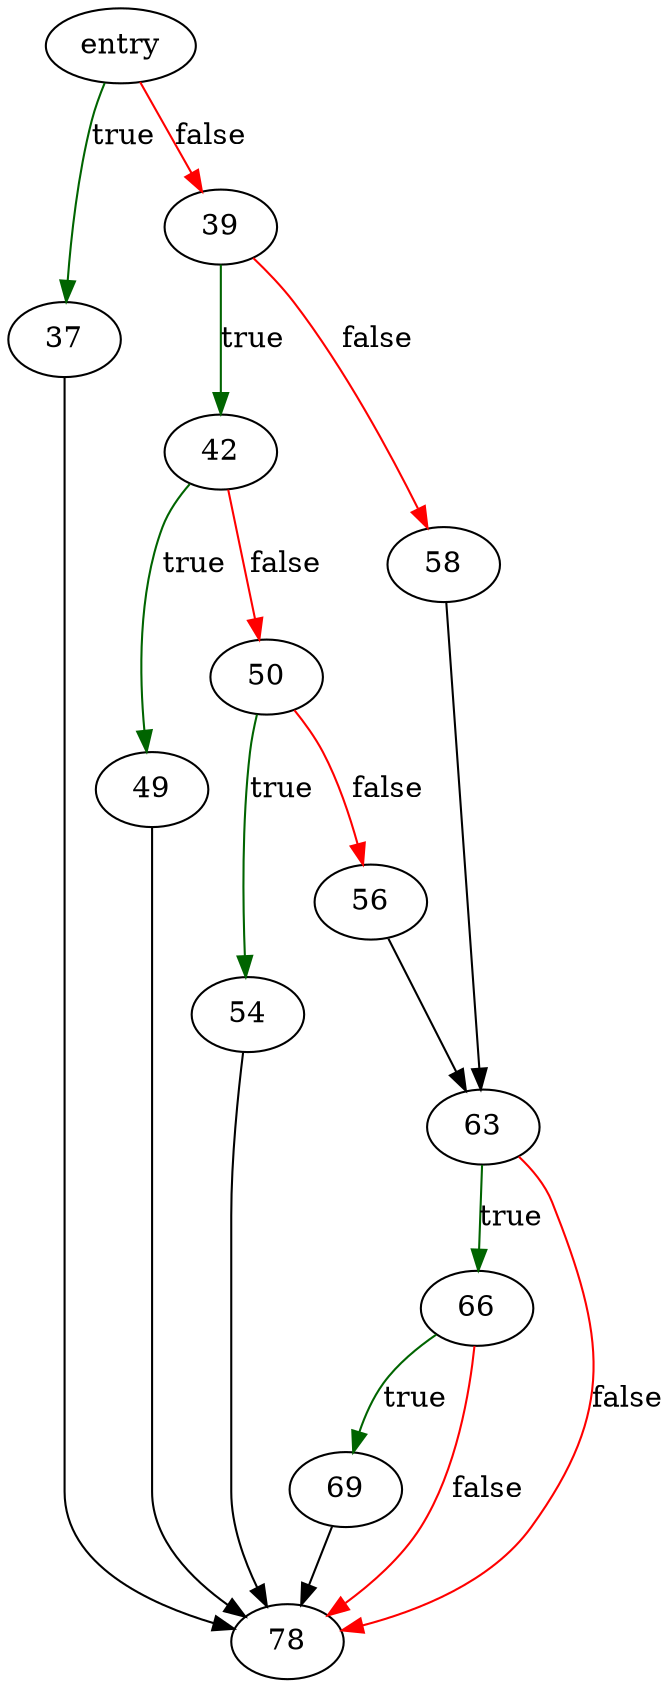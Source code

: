 digraph "likeFunc" {
	// Node definitions.
	3 [label=entry];
	37;
	39;
	42;
	49;
	50;
	54;
	56;
	58;
	63;
	66;
	69;
	78;

	// Edge definitions.
	3 -> 37 [
		color=darkgreen
		label=true
	];
	3 -> 39 [
		color=red
		label=false
	];
	37 -> 78;
	39 -> 42 [
		color=darkgreen
		label=true
	];
	39 -> 58 [
		color=red
		label=false
	];
	42 -> 49 [
		color=darkgreen
		label=true
	];
	42 -> 50 [
		color=red
		label=false
	];
	49 -> 78;
	50 -> 54 [
		color=darkgreen
		label=true
	];
	50 -> 56 [
		color=red
		label=false
	];
	54 -> 78;
	56 -> 63;
	58 -> 63;
	63 -> 66 [
		color=darkgreen
		label=true
	];
	63 -> 78 [
		color=red
		label=false
	];
	66 -> 69 [
		color=darkgreen
		label=true
	];
	66 -> 78 [
		color=red
		label=false
	];
	69 -> 78;
}